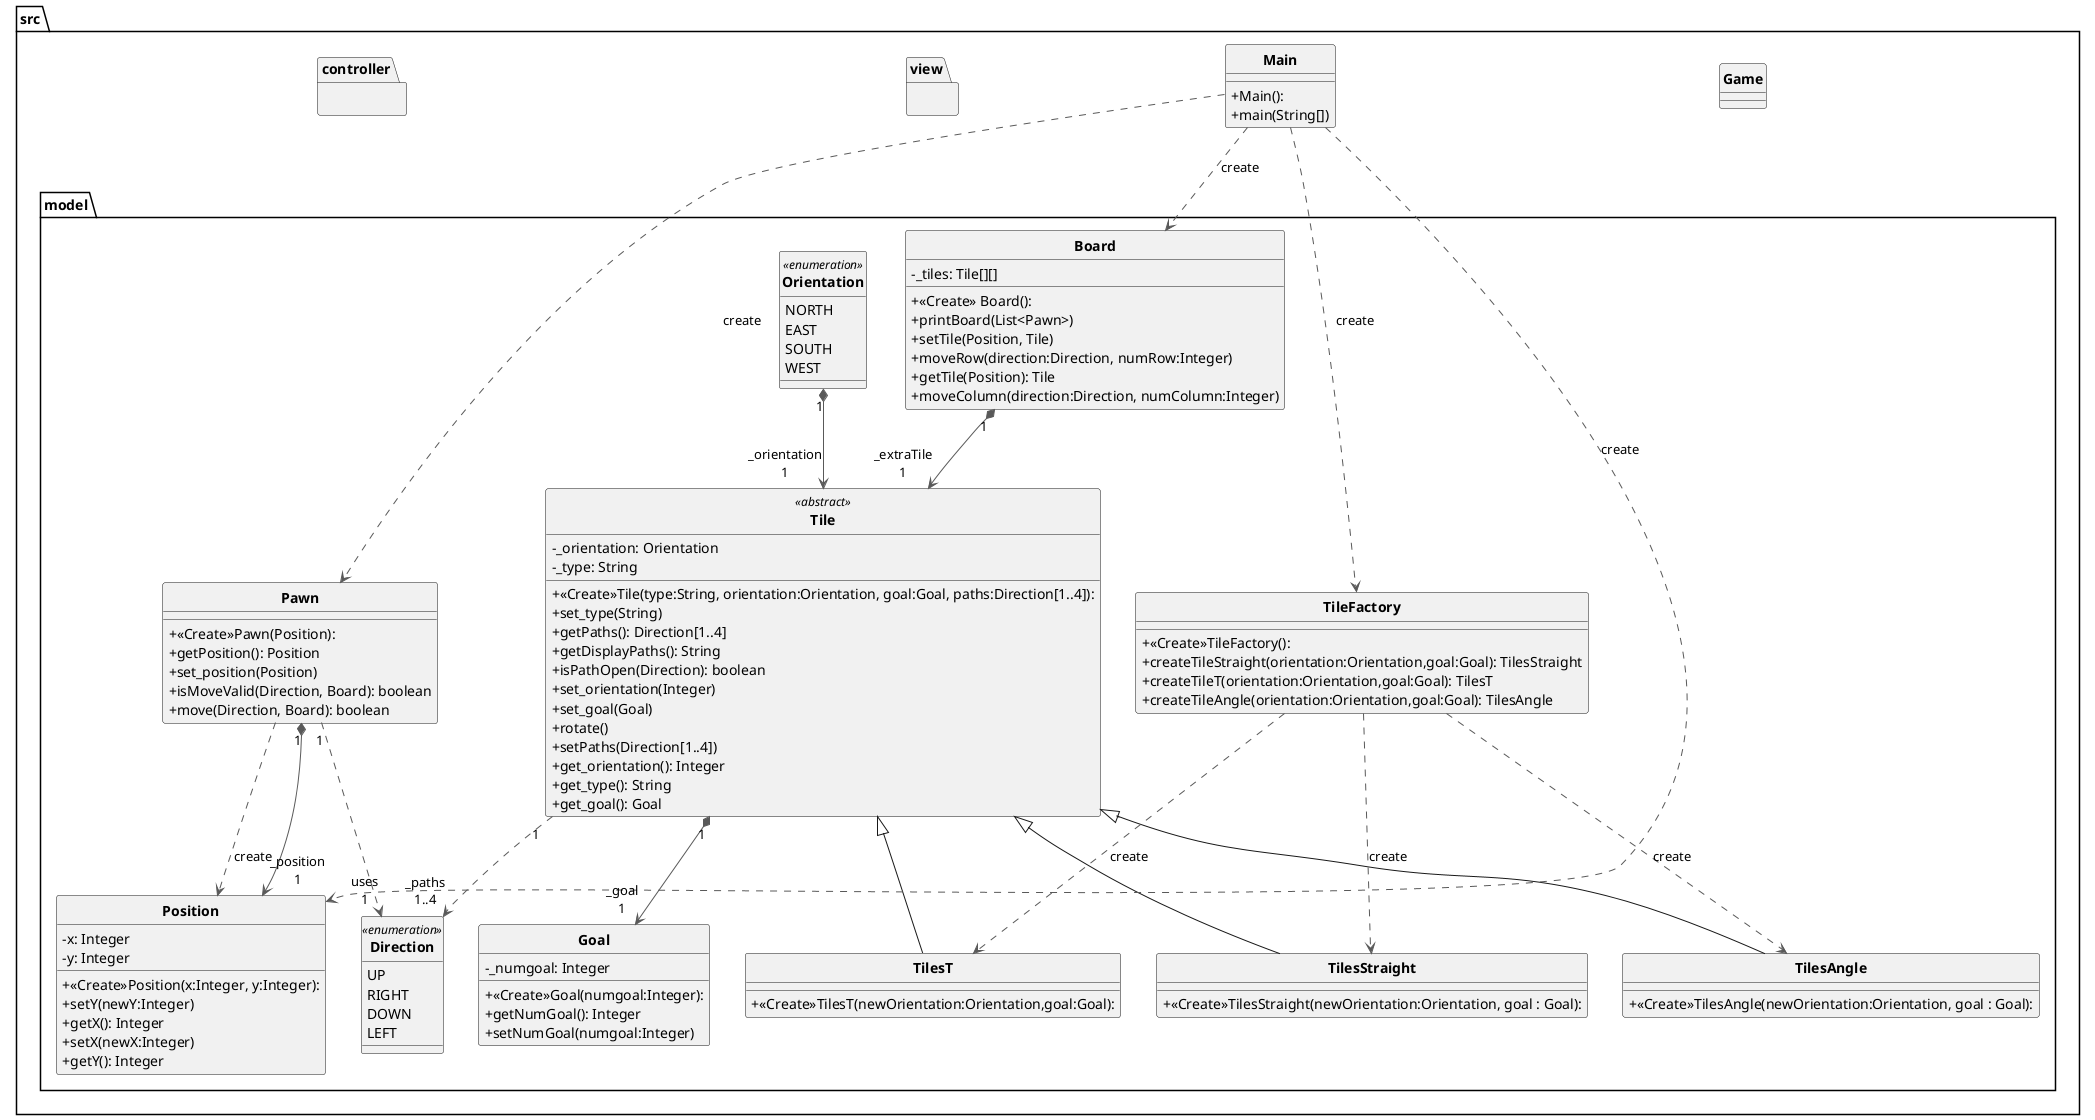 @startuml

'https://plantuml.com/class-diagram
skinparam classAttributeIconSize 0
skinparam classFontStyle Bold
skinparam style strictuml

package src {
    class Game {

    }
    class Main {
       + Main():
       + main(String[])
    }
    package model {
        class Board {
                  + <<Create>> Board():
                  - _tiles: Tile[][]
                  + printBoard(List<Pawn>)
                  + setTile(Position, Tile)
                  + moveRow(direction:Direction, numRow:Integer)
                  + getTile(Position): Tile
                  + moveColumn(direction:Direction, numColumn:Integer)
                }
                enum Direction << enumeration >> {
                  UP
                  RIGHT
                  DOWN
                  LEFT
                }

                enum Orientation << enumeration >> {
                  NORTH
                  EAST
                  SOUTH
                  WEST
                }
                class Goal {
                  + <<Create>>Goal(numgoal:Integer):
                  - _numgoal: Integer
                  + getNumGoal(): Integer
                  + setNumGoal(numgoal:Integer)
                }

                class Pawn {
                  + <<Create>>Pawn(Position):
                  + getPosition(): Position
                  + set_position(Position)
                  + isMoveValid(Direction, Board): boolean
                  + move(Direction, Board): boolean
                }
                class Position {
                  + <<Create>>Position(x:Integer, y:Integer):
                  - x: Integer
                  - y: Integer
                  + setY(newY:Integer)
                  + getX(): Integer
                  + setX(newX:Integer)
                  + getY(): Integer
                }
                class TileFactory {
                  + <<Create>>TileFactory():
                  + createTileStraight(orientation:Orientation,goal:Goal): TilesStraight
                  + createTileT(orientation:Orientation,goal:Goal): TilesT
                  + createTileAngle(orientation:Orientation,goal:Goal): TilesAngle
                }
                class Tile <<abstract>> {
                  + <<Create>>Tile(type:String, orientation:Orientation, goal:Goal, paths:Direction[1..4]):
                  -_orientation: Orientation
                  -_type: String
                  + set_type(String)
                  + getPaths(): Direction[1..4]
                  + getDisplayPaths(): String
                  + isPathOpen(Direction): boolean
                  + set_orientation(Integer)
                  + set_goal(Goal)
                  + rotate()
                  + setPaths(Direction[1..4])
                  + get_orientation(): Integer
                  + get_type(): String
                  + get_goal(): Goal
                }
                class TilesAngle extends Tile {
                  + <<Create>>TilesAngle(newOrientation:Orientation, goal : Goal):
                }
                class TilesStraight extends Tile{
                  + <<Create>>TilesStraight(newOrientation:Orientation, goal : Goal):
                }
                class TilesT extends Tile{
                  + <<Create>>TilesT(newOrientation:Orientation,goal:Goal):
                }
    }

    package view {

    }

    package controller {

    }



}


Board          "1" *-[#595959,plain]-> "_extraTile\n1" Tile          
Main            -[#595959,dashed]->  Board          : "«create»"
Main            -[#595959,dashed]->  Pawn           : "«create»"
Main            -[#595959,dashed]->  Position       : "«create»"
Main            -[#595959,dashed]->  TileFactory    : "«create»"
Pawn            -[#595959,dashed]->  Position       : "«create»"
Pawn           "1" *-[#595959,plain]-> "_position\n1" Position       
TileFactory     -[#595959,dashed]->  TilesAngle    : "«create»"
TileFactory     -[#595959,dashed]->  TilesStraight : "«create»"
TileFactory     -[#595959,dashed]->  TilesT        : "«create»"
Tile          "1" *-[#595959,plain]-> "_goal\n1" Goal
Orientation    "1" *-[#595959,plain]-> "_orientation\n1" Tile
Pawn    "1" -[#595959,dashed]-> "uses\n1" Direction
Tile    "1" -[#595959,dashed]-> "_paths\n1..4" Direction
@enduml
